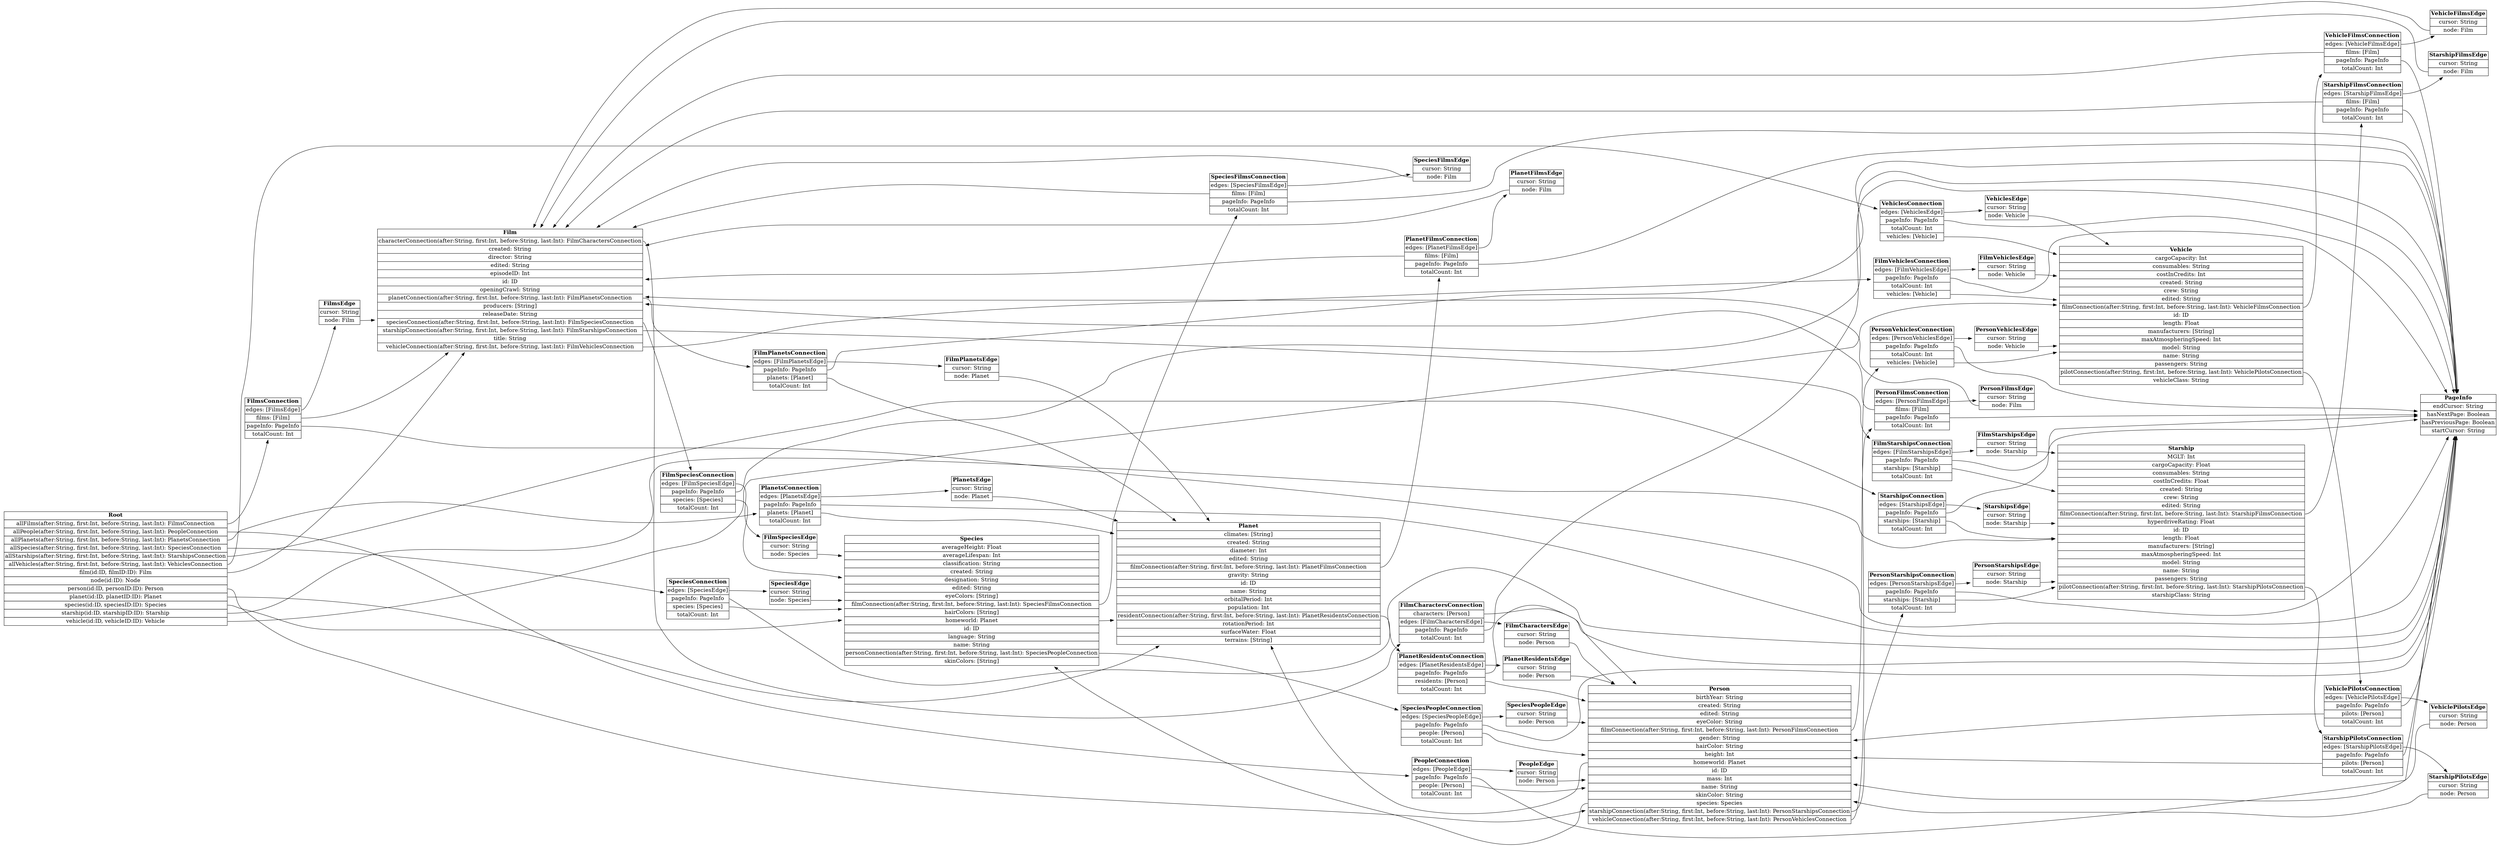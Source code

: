digraph erd {
graph [
  rankdir = "LR"
];
node [
  fontsize = "16"
  shape = "plaintext"
];
edge [
];
Root [label=<<TABLE BORDER="0" CELLBORDER="1" CELLSPACING="0"><TR><TD><B>Root</B></TD></TR><TR><TD PORT="allFilmsport">allFilms(after:String, first:Int, before:String, last:Int): FilmsConnection</TD></TR>,<TR><TD PORT="allPeopleport">allPeople(after:String, first:Int, before:String, last:Int): PeopleConnection</TD></TR>,<TR><TD PORT="allPlanetsport">allPlanets(after:String, first:Int, before:String, last:Int): PlanetsConnection</TD></TR>,<TR><TD PORT="allSpeciesport">allSpecies(after:String, first:Int, before:String, last:Int): SpeciesConnection</TD></TR>,<TR><TD PORT="allStarshipsport">allStarships(after:String, first:Int, before:String, last:Int): StarshipsConnection</TD></TR>,<TR><TD PORT="allVehiclesport">allVehicles(after:String, first:Int, before:String, last:Int): VehiclesConnection</TD></TR>,<TR><TD PORT="filmport">film(id:ID, filmID:ID): Film</TD></TR>,<TR><TD PORT="nodeport">node(id:ID): Node</TD></TR>,<TR><TD PORT="personport">person(id:ID, personID:ID): Person</TD></TR>,<TR><TD PORT="planetport">planet(id:ID, planetID:ID): Planet</TD></TR>,<TR><TD PORT="speciesport">species(id:ID, speciesID:ID): Species</TD></TR>,<TR><TD PORT="starshipport">starship(id:ID, starshipID:ID): Starship</TD></TR>,<TR><TD PORT="vehicleport">vehicle(id:ID, vehicleID:ID): Vehicle</TD></TR></TABLE>>];
FilmsConnection [label=<<TABLE BORDER="0" CELLBORDER="1" CELLSPACING="0"><TR><TD><B>FilmsConnection</B></TD></TR><TR><TD PORT="edgesport">edges: [FilmsEdge]</TD></TR>,<TR><TD PORT="filmsport">films: [Film]</TD></TR>,<TR><TD PORT="pageInfoport">pageInfo: PageInfo</TD></TR>,<TR><TD PORT="totalCountport">totalCount: Int</TD></TR></TABLE>>];
Film [label=<<TABLE BORDER="0" CELLBORDER="1" CELLSPACING="0"><TR><TD><B>Film</B></TD></TR><TR><TD PORT="characterConnectionport">characterConnection(after:String, first:Int, before:String, last:Int): FilmCharactersConnection</TD></TR>,<TR><TD PORT="createdport">created: String</TD></TR>,<TR><TD PORT="directorport">director: String</TD></TR>,<TR><TD PORT="editedport">edited: String</TD></TR>,<TR><TD PORT="episodeIDport">episodeID: Int</TD></TR>,<TR><TD PORT="idport">id: ID</TD></TR>,<TR><TD PORT="openingCrawlport">openingCrawl: String</TD></TR>,<TR><TD PORT="planetConnectionport">planetConnection(after:String, first:Int, before:String, last:Int): FilmPlanetsConnection</TD></TR>,<TR><TD PORT="producersport">producers: [String]</TD></TR>,<TR><TD PORT="releaseDateport">releaseDate: String</TD></TR>,<TR><TD PORT="speciesConnectionport">speciesConnection(after:String, first:Int, before:String, last:Int): FilmSpeciesConnection</TD></TR>,<TR><TD PORT="starshipConnectionport">starshipConnection(after:String, first:Int, before:String, last:Int): FilmStarshipsConnection</TD></TR>,<TR><TD PORT="titleport">title: String</TD></TR>,<TR><TD PORT="vehicleConnectionport">vehicleConnection(after:String, first:Int, before:String, last:Int): FilmVehiclesConnection</TD></TR></TABLE>>];
PeopleConnection [label=<<TABLE BORDER="0" CELLBORDER="1" CELLSPACING="0"><TR><TD><B>PeopleConnection</B></TD></TR><TR><TD PORT="edgesport">edges: [PeopleEdge]</TD></TR>,<TR><TD PORT="pageInfoport">pageInfo: PageInfo</TD></TR>,<TR><TD PORT="peopleport">people: [Person]</TD></TR>,<TR><TD PORT="totalCountport">totalCount: Int</TD></TR></TABLE>>];
Person [label=<<TABLE BORDER="0" CELLBORDER="1" CELLSPACING="0"><TR><TD><B>Person</B></TD></TR><TR><TD PORT="birthYearport">birthYear: String</TD></TR>,<TR><TD PORT="createdport">created: String</TD></TR>,<TR><TD PORT="editedport">edited: String</TD></TR>,<TR><TD PORT="eyeColorport">eyeColor: String</TD></TR>,<TR><TD PORT="filmConnectionport">filmConnection(after:String, first:Int, before:String, last:Int): PersonFilmsConnection</TD></TR>,<TR><TD PORT="genderport">gender: String</TD></TR>,<TR><TD PORT="hairColorport">hairColor: String</TD></TR>,<TR><TD PORT="heightport">height: Int</TD></TR>,<TR><TD PORT="homeworldport">homeworld: Planet</TD></TR>,<TR><TD PORT="idport">id: ID</TD></TR>,<TR><TD PORT="massport">mass: Int</TD></TR>,<TR><TD PORT="nameport">name: String</TD></TR>,<TR><TD PORT="skinColorport">skinColor: String</TD></TR>,<TR><TD PORT="speciesport">species: Species</TD></TR>,<TR><TD PORT="starshipConnectionport">starshipConnection(after:String, first:Int, before:String, last:Int): PersonStarshipsConnection</TD></TR>,<TR><TD PORT="vehicleConnectionport">vehicleConnection(after:String, first:Int, before:String, last:Int): PersonVehiclesConnection</TD></TR></TABLE>>];
PlanetsConnection [label=<<TABLE BORDER="0" CELLBORDER="1" CELLSPACING="0"><TR><TD><B>PlanetsConnection</B></TD></TR><TR><TD PORT="edgesport">edges: [PlanetsEdge]</TD></TR>,<TR><TD PORT="pageInfoport">pageInfo: PageInfo</TD></TR>,<TR><TD PORT="planetsport">planets: [Planet]</TD></TR>,<TR><TD PORT="totalCountport">totalCount: Int</TD></TR></TABLE>>];
Planet [label=<<TABLE BORDER="0" CELLBORDER="1" CELLSPACING="0"><TR><TD><B>Planet</B></TD></TR><TR><TD PORT="climatesport">climates: [String]</TD></TR>,<TR><TD PORT="createdport">created: String</TD></TR>,<TR><TD PORT="diameterport">diameter: Int</TD></TR>,<TR><TD PORT="editedport">edited: String</TD></TR>,<TR><TD PORT="filmConnectionport">filmConnection(after:String, first:Int, before:String, last:Int): PlanetFilmsConnection</TD></TR>,<TR><TD PORT="gravityport">gravity: String</TD></TR>,<TR><TD PORT="idport">id: ID</TD></TR>,<TR><TD PORT="nameport">name: String</TD></TR>,<TR><TD PORT="orbitalPeriodport">orbitalPeriod: Int</TD></TR>,<TR><TD PORT="populationport">population: Int</TD></TR>,<TR><TD PORT="residentConnectionport">residentConnection(after:String, first:Int, before:String, last:Int): PlanetResidentsConnection</TD></TR>,<TR><TD PORT="rotationPeriodport">rotationPeriod: Int</TD></TR>,<TR><TD PORT="surfaceWaterport">surfaceWater: Float</TD></TR>,<TR><TD PORT="terrainsport">terrains: [String]</TD></TR></TABLE>>];
SpeciesConnection [label=<<TABLE BORDER="0" CELLBORDER="1" CELLSPACING="0"><TR><TD><B>SpeciesConnection</B></TD></TR><TR><TD PORT="edgesport">edges: [SpeciesEdge]</TD></TR>,<TR><TD PORT="pageInfoport">pageInfo: PageInfo</TD></TR>,<TR><TD PORT="speciesport">species: [Species]</TD></TR>,<TR><TD PORT="totalCountport">totalCount: Int</TD></TR></TABLE>>];
Species [label=<<TABLE BORDER="0" CELLBORDER="1" CELLSPACING="0"><TR><TD><B>Species</B></TD></TR><TR><TD PORT="averageHeightport">averageHeight: Float</TD></TR>,<TR><TD PORT="averageLifespanport">averageLifespan: Int</TD></TR>,<TR><TD PORT="classificationport">classification: String</TD></TR>,<TR><TD PORT="createdport">created: String</TD></TR>,<TR><TD PORT="designationport">designation: String</TD></TR>,<TR><TD PORT="editedport">edited: String</TD></TR>,<TR><TD PORT="eyeColorsport">eyeColors: [String]</TD></TR>,<TR><TD PORT="filmConnectionport">filmConnection(after:String, first:Int, before:String, last:Int): SpeciesFilmsConnection</TD></TR>,<TR><TD PORT="hairColorsport">hairColors: [String]</TD></TR>,<TR><TD PORT="homeworldport">homeworld: Planet</TD></TR>,<TR><TD PORT="idport">id: ID</TD></TR>,<TR><TD PORT="languageport">language: String</TD></TR>,<TR><TD PORT="nameport">name: String</TD></TR>,<TR><TD PORT="personConnectionport">personConnection(after:String, first:Int, before:String, last:Int): SpeciesPeopleConnection</TD></TR>,<TR><TD PORT="skinColorsport">skinColors: [String]</TD></TR></TABLE>>];
StarshipsConnection [label=<<TABLE BORDER="0" CELLBORDER="1" CELLSPACING="0"><TR><TD><B>StarshipsConnection</B></TD></TR><TR><TD PORT="edgesport">edges: [StarshipsEdge]</TD></TR>,<TR><TD PORT="pageInfoport">pageInfo: PageInfo</TD></TR>,<TR><TD PORT="starshipsport">starships: [Starship]</TD></TR>,<TR><TD PORT="totalCountport">totalCount: Int</TD></TR></TABLE>>];
Starship [label=<<TABLE BORDER="0" CELLBORDER="1" CELLSPACING="0"><TR><TD><B>Starship</B></TD></TR><TR><TD PORT="MGLTport">MGLT: Int</TD></TR>,<TR><TD PORT="cargoCapacityport">cargoCapacity: Float</TD></TR>,<TR><TD PORT="consumablesport">consumables: String</TD></TR>,<TR><TD PORT="costInCreditsport">costInCredits: Float</TD></TR>,<TR><TD PORT="createdport">created: String</TD></TR>,<TR><TD PORT="crewport">crew: String</TD></TR>,<TR><TD PORT="editedport">edited: String</TD></TR>,<TR><TD PORT="filmConnectionport">filmConnection(after:String, first:Int, before:String, last:Int): StarshipFilmsConnection</TD></TR>,<TR><TD PORT="hyperdriveRatingport">hyperdriveRating: Float</TD></TR>,<TR><TD PORT="idport">id: ID</TD></TR>,<TR><TD PORT="lengthport">length: Float</TD></TR>,<TR><TD PORT="manufacturersport">manufacturers: [String]</TD></TR>,<TR><TD PORT="maxAtmospheringSpeedport">maxAtmospheringSpeed: Int</TD></TR>,<TR><TD PORT="modelport">model: String</TD></TR>,<TR><TD PORT="nameport">name: String</TD></TR>,<TR><TD PORT="passengersport">passengers: String</TD></TR>,<TR><TD PORT="pilotConnectionport">pilotConnection(after:String, first:Int, before:String, last:Int): StarshipPilotsConnection</TD></TR>,<TR><TD PORT="starshipClassport">starshipClass: String</TD></TR></TABLE>>];
VehiclesConnection [label=<<TABLE BORDER="0" CELLBORDER="1" CELLSPACING="0"><TR><TD><B>VehiclesConnection</B></TD></TR><TR><TD PORT="edgesport">edges: [VehiclesEdge]</TD></TR>,<TR><TD PORT="pageInfoport">pageInfo: PageInfo</TD></TR>,<TR><TD PORT="totalCountport">totalCount: Int</TD></TR>,<TR><TD PORT="vehiclesport">vehicles: [Vehicle]</TD></TR></TABLE>>];
Vehicle [label=<<TABLE BORDER="0" CELLBORDER="1" CELLSPACING="0"><TR><TD><B>Vehicle</B></TD></TR><TR><TD PORT="cargoCapacityport">cargoCapacity: Int</TD></TR>,<TR><TD PORT="consumablesport">consumables: String</TD></TR>,<TR><TD PORT="costInCreditsport">costInCredits: Int</TD></TR>,<TR><TD PORT="createdport">created: String</TD></TR>,<TR><TD PORT="crewport">crew: String</TD></TR>,<TR><TD PORT="editedport">edited: String</TD></TR>,<TR><TD PORT="filmConnectionport">filmConnection(after:String, first:Int, before:String, last:Int): VehicleFilmsConnection</TD></TR>,<TR><TD PORT="idport">id: ID</TD></TR>,<TR><TD PORT="lengthport">length: Float</TD></TR>,<TR><TD PORT="manufacturersport">manufacturers: [String]</TD></TR>,<TR><TD PORT="maxAtmospheringSpeedport">maxAtmospheringSpeed: Int</TD></TR>,<TR><TD PORT="modelport">model: String</TD></TR>,<TR><TD PORT="nameport">name: String</TD></TR>,<TR><TD PORT="passengersport">passengers: String</TD></TR>,<TR><TD PORT="pilotConnectionport">pilotConnection(after:String, first:Int, before:String, last:Int): VehiclePilotsConnection</TD></TR>,<TR><TD PORT="vehicleClassport">vehicleClass: String</TD></TR></TABLE>>];
PageInfo [label=<<TABLE BORDER="0" CELLBORDER="1" CELLSPACING="0"><TR><TD><B>PageInfo</B></TD></TR><TR><TD PORT="endCursorport">endCursor: String</TD></TR>,<TR><TD PORT="hasNextPageport">hasNextPage: Boolean</TD></TR>,<TR><TD PORT="hasPreviousPageport">hasPreviousPage: Boolean</TD></TR>,<TR><TD PORT="startCursorport">startCursor: String</TD></TR></TABLE>>];
FilmsEdge [label=<<TABLE BORDER="0" CELLBORDER="1" CELLSPACING="0"><TR><TD><B>FilmsEdge</B></TD></TR><TR><TD PORT="cursorport">cursor: String</TD></TR>,<TR><TD PORT="nodeport">node: Film</TD></TR></TABLE>>];
FilmSpeciesConnection [label=<<TABLE BORDER="0" CELLBORDER="1" CELLSPACING="0"><TR><TD><B>FilmSpeciesConnection</B></TD></TR><TR><TD PORT="edgesport">edges: [FilmSpeciesEdge]</TD></TR>,<TR><TD PORT="pageInfoport">pageInfo: PageInfo</TD></TR>,<TR><TD PORT="speciesport">species: [Species]</TD></TR>,<TR><TD PORT="totalCountport">totalCount: Int</TD></TR></TABLE>>];
FilmStarshipsConnection [label=<<TABLE BORDER="0" CELLBORDER="1" CELLSPACING="0"><TR><TD><B>FilmStarshipsConnection</B></TD></TR><TR><TD PORT="edgesport">edges: [FilmStarshipsEdge]</TD></TR>,<TR><TD PORT="pageInfoport">pageInfo: PageInfo</TD></TR>,<TR><TD PORT="starshipsport">starships: [Starship]</TD></TR>,<TR><TD PORT="totalCountport">totalCount: Int</TD></TR></TABLE>>];
FilmVehiclesConnection [label=<<TABLE BORDER="0" CELLBORDER="1" CELLSPACING="0"><TR><TD><B>FilmVehiclesConnection</B></TD></TR><TR><TD PORT="edgesport">edges: [FilmVehiclesEdge]</TD></TR>,<TR><TD PORT="pageInfoport">pageInfo: PageInfo</TD></TR>,<TR><TD PORT="totalCountport">totalCount: Int</TD></TR>,<TR><TD PORT="vehiclesport">vehicles: [Vehicle]</TD></TR></TABLE>>];
FilmCharactersConnection [label=<<TABLE BORDER="0" CELLBORDER="1" CELLSPACING="0"><TR><TD><B>FilmCharactersConnection</B></TD></TR><TR><TD PORT="charactersport">characters: [Person]</TD></TR>,<TR><TD PORT="edgesport">edges: [FilmCharactersEdge]</TD></TR>,<TR><TD PORT="pageInfoport">pageInfo: PageInfo</TD></TR>,<TR><TD PORT="totalCountport">totalCount: Int</TD></TR></TABLE>>];
FilmPlanetsConnection [label=<<TABLE BORDER="0" CELLBORDER="1" CELLSPACING="0"><TR><TD><B>FilmPlanetsConnection</B></TD></TR><TR><TD PORT="edgesport">edges: [FilmPlanetsEdge]</TD></TR>,<TR><TD PORT="pageInfoport">pageInfo: PageInfo</TD></TR>,<TR><TD PORT="planetsport">planets: [Planet]</TD></TR>,<TR><TD PORT="totalCountport">totalCount: Int</TD></TR></TABLE>>];
PeopleEdge [label=<<TABLE BORDER="0" CELLBORDER="1" CELLSPACING="0"><TR><TD><B>PeopleEdge</B></TD></TR><TR><TD PORT="cursorport">cursor: String</TD></TR>,<TR><TD PORT="nodeport">node: Person</TD></TR></TABLE>>];
PersonFilmsConnection [label=<<TABLE BORDER="0" CELLBORDER="1" CELLSPACING="0"><TR><TD><B>PersonFilmsConnection</B></TD></TR><TR><TD PORT="edgesport">edges: [PersonFilmsEdge]</TD></TR>,<TR><TD PORT="filmsport">films: [Film]</TD></TR>,<TR><TD PORT="pageInfoport">pageInfo: PageInfo</TD></TR>,<TR><TD PORT="totalCountport">totalCount: Int</TD></TR></TABLE>>];
PersonStarshipsConnection [label=<<TABLE BORDER="0" CELLBORDER="1" CELLSPACING="0"><TR><TD><B>PersonStarshipsConnection</B></TD></TR><TR><TD PORT="edgesport">edges: [PersonStarshipsEdge]</TD></TR>,<TR><TD PORT="pageInfoport">pageInfo: PageInfo</TD></TR>,<TR><TD PORT="starshipsport">starships: [Starship]</TD></TR>,<TR><TD PORT="totalCountport">totalCount: Int</TD></TR></TABLE>>];
PersonVehiclesConnection [label=<<TABLE BORDER="0" CELLBORDER="1" CELLSPACING="0"><TR><TD><B>PersonVehiclesConnection</B></TD></TR><TR><TD PORT="edgesport">edges: [PersonVehiclesEdge]</TD></TR>,<TR><TD PORT="pageInfoport">pageInfo: PageInfo</TD></TR>,<TR><TD PORT="totalCountport">totalCount: Int</TD></TR>,<TR><TD PORT="vehiclesport">vehicles: [Vehicle]</TD></TR></TABLE>>];
PlanetsEdge [label=<<TABLE BORDER="0" CELLBORDER="1" CELLSPACING="0"><TR><TD><B>PlanetsEdge</B></TD></TR><TR><TD PORT="cursorport">cursor: String</TD></TR>,<TR><TD PORT="nodeport">node: Planet</TD></TR></TABLE>>];
PlanetResidentsConnection [label=<<TABLE BORDER="0" CELLBORDER="1" CELLSPACING="0"><TR><TD><B>PlanetResidentsConnection</B></TD></TR><TR><TD PORT="edgesport">edges: [PlanetResidentsEdge]</TD></TR>,<TR><TD PORT="pageInfoport">pageInfo: PageInfo</TD></TR>,<TR><TD PORT="residentsport">residents: [Person]</TD></TR>,<TR><TD PORT="totalCountport">totalCount: Int</TD></TR></TABLE>>];
PlanetFilmsConnection [label=<<TABLE BORDER="0" CELLBORDER="1" CELLSPACING="0"><TR><TD><B>PlanetFilmsConnection</B></TD></TR><TR><TD PORT="edgesport">edges: [PlanetFilmsEdge]</TD></TR>,<TR><TD PORT="filmsport">films: [Film]</TD></TR>,<TR><TD PORT="pageInfoport">pageInfo: PageInfo</TD></TR>,<TR><TD PORT="totalCountport">totalCount: Int</TD></TR></TABLE>>];
SpeciesEdge [label=<<TABLE BORDER="0" CELLBORDER="1" CELLSPACING="0"><TR><TD><B>SpeciesEdge</B></TD></TR><TR><TD PORT="cursorport">cursor: String</TD></TR>,<TR><TD PORT="nodeport">node: Species</TD></TR></TABLE>>];
SpeciesPeopleConnection [label=<<TABLE BORDER="0" CELLBORDER="1" CELLSPACING="0"><TR><TD><B>SpeciesPeopleConnection</B></TD></TR><TR><TD PORT="edgesport">edges: [SpeciesPeopleEdge]</TD></TR>,<TR><TD PORT="pageInfoport">pageInfo: PageInfo</TD></TR>,<TR><TD PORT="peopleport">people: [Person]</TD></TR>,<TR><TD PORT="totalCountport">totalCount: Int</TD></TR></TABLE>>];
SpeciesFilmsConnection [label=<<TABLE BORDER="0" CELLBORDER="1" CELLSPACING="0"><TR><TD><B>SpeciesFilmsConnection</B></TD></TR><TR><TD PORT="edgesport">edges: [SpeciesFilmsEdge]</TD></TR>,<TR><TD PORT="filmsport">films: [Film]</TD></TR>,<TR><TD PORT="pageInfoport">pageInfo: PageInfo</TD></TR>,<TR><TD PORT="totalCountport">totalCount: Int</TD></TR></TABLE>>];
StarshipsEdge [label=<<TABLE BORDER="0" CELLBORDER="1" CELLSPACING="0"><TR><TD><B>StarshipsEdge</B></TD></TR><TR><TD PORT="cursorport">cursor: String</TD></TR>,<TR><TD PORT="nodeport">node: Starship</TD></TR></TABLE>>];
StarshipPilotsConnection [label=<<TABLE BORDER="0" CELLBORDER="1" CELLSPACING="0"><TR><TD><B>StarshipPilotsConnection</B></TD></TR><TR><TD PORT="edgesport">edges: [StarshipPilotsEdge]</TD></TR>,<TR><TD PORT="pageInfoport">pageInfo: PageInfo</TD></TR>,<TR><TD PORT="pilotsport">pilots: [Person]</TD></TR>,<TR><TD PORT="totalCountport">totalCount: Int</TD></TR></TABLE>>];
StarshipFilmsConnection [label=<<TABLE BORDER="0" CELLBORDER="1" CELLSPACING="0"><TR><TD><B>StarshipFilmsConnection</B></TD></TR><TR><TD PORT="edgesport">edges: [StarshipFilmsEdge]</TD></TR>,<TR><TD PORT="filmsport">films: [Film]</TD></TR>,<TR><TD PORT="pageInfoport">pageInfo: PageInfo</TD></TR>,<TR><TD PORT="totalCountport">totalCount: Int</TD></TR></TABLE>>];
VehiclesEdge [label=<<TABLE BORDER="0" CELLBORDER="1" CELLSPACING="0"><TR><TD><B>VehiclesEdge</B></TD></TR><TR><TD PORT="cursorport">cursor: String</TD></TR>,<TR><TD PORT="nodeport">node: Vehicle</TD></TR></TABLE>>];
VehiclePilotsConnection [label=<<TABLE BORDER="0" CELLBORDER="1" CELLSPACING="0"><TR><TD><B>VehiclePilotsConnection</B></TD></TR><TR><TD PORT="edgesport">edges: [VehiclePilotsEdge]</TD></TR>,<TR><TD PORT="pageInfoport">pageInfo: PageInfo</TD></TR>,<TR><TD PORT="pilotsport">pilots: [Person]</TD></TR>,<TR><TD PORT="totalCountport">totalCount: Int</TD></TR></TABLE>>];
VehicleFilmsConnection [label=<<TABLE BORDER="0" CELLBORDER="1" CELLSPACING="0"><TR><TD><B>VehicleFilmsConnection</B></TD></TR><TR><TD PORT="edgesport">edges: [VehicleFilmsEdge]</TD></TR>,<TR><TD PORT="filmsport">films: [Film]</TD></TR>,<TR><TD PORT="pageInfoport">pageInfo: PageInfo</TD></TR>,<TR><TD PORT="totalCountport">totalCount: Int</TD></TR></TABLE>>];
FilmSpeciesEdge [label=<<TABLE BORDER="0" CELLBORDER="1" CELLSPACING="0"><TR><TD><B>FilmSpeciesEdge</B></TD></TR><TR><TD PORT="cursorport">cursor: String</TD></TR>,<TR><TD PORT="nodeport">node: Species</TD></TR></TABLE>>];
FilmStarshipsEdge [label=<<TABLE BORDER="0" CELLBORDER="1" CELLSPACING="0"><TR><TD><B>FilmStarshipsEdge</B></TD></TR><TR><TD PORT="cursorport">cursor: String</TD></TR>,<TR><TD PORT="nodeport">node: Starship</TD></TR></TABLE>>];
FilmVehiclesEdge [label=<<TABLE BORDER="0" CELLBORDER="1" CELLSPACING="0"><TR><TD><B>FilmVehiclesEdge</B></TD></TR><TR><TD PORT="cursorport">cursor: String</TD></TR>,<TR><TD PORT="nodeport">node: Vehicle</TD></TR></TABLE>>];
FilmCharactersEdge [label=<<TABLE BORDER="0" CELLBORDER="1" CELLSPACING="0"><TR><TD><B>FilmCharactersEdge</B></TD></TR><TR><TD PORT="cursorport">cursor: String</TD></TR>,<TR><TD PORT="nodeport">node: Person</TD></TR></TABLE>>];
FilmPlanetsEdge [label=<<TABLE BORDER="0" CELLBORDER="1" CELLSPACING="0"><TR><TD><B>FilmPlanetsEdge</B></TD></TR><TR><TD PORT="cursorport">cursor: String</TD></TR>,<TR><TD PORT="nodeport">node: Planet</TD></TR></TABLE>>];
PersonFilmsEdge [label=<<TABLE BORDER="0" CELLBORDER="1" CELLSPACING="0"><TR><TD><B>PersonFilmsEdge</B></TD></TR><TR><TD PORT="cursorport">cursor: String</TD></TR>,<TR><TD PORT="nodeport">node: Film</TD></TR></TABLE>>];
PersonStarshipsEdge [label=<<TABLE BORDER="0" CELLBORDER="1" CELLSPACING="0"><TR><TD><B>PersonStarshipsEdge</B></TD></TR><TR><TD PORT="cursorport">cursor: String</TD></TR>,<TR><TD PORT="nodeport">node: Starship</TD></TR></TABLE>>];
PersonVehiclesEdge [label=<<TABLE BORDER="0" CELLBORDER="1" CELLSPACING="0"><TR><TD><B>PersonVehiclesEdge</B></TD></TR><TR><TD PORT="cursorport">cursor: String</TD></TR>,<TR><TD PORT="nodeport">node: Vehicle</TD></TR></TABLE>>];
PlanetResidentsEdge [label=<<TABLE BORDER="0" CELLBORDER="1" CELLSPACING="0"><TR><TD><B>PlanetResidentsEdge</B></TD></TR><TR><TD PORT="cursorport">cursor: String</TD></TR>,<TR><TD PORT="nodeport">node: Person</TD></TR></TABLE>>];
PlanetFilmsEdge [label=<<TABLE BORDER="0" CELLBORDER="1" CELLSPACING="0"><TR><TD><B>PlanetFilmsEdge</B></TD></TR><TR><TD PORT="cursorport">cursor: String</TD></TR>,<TR><TD PORT="nodeport">node: Film</TD></TR></TABLE>>];
SpeciesPeopleEdge [label=<<TABLE BORDER="0" CELLBORDER="1" CELLSPACING="0"><TR><TD><B>SpeciesPeopleEdge</B></TD></TR><TR><TD PORT="cursorport">cursor: String</TD></TR>,<TR><TD PORT="nodeport">node: Person</TD></TR></TABLE>>];
SpeciesFilmsEdge [label=<<TABLE BORDER="0" CELLBORDER="1" CELLSPACING="0"><TR><TD><B>SpeciesFilmsEdge</B></TD></TR><TR><TD PORT="cursorport">cursor: String</TD></TR>,<TR><TD PORT="nodeport">node: Film</TD></TR></TABLE>>];
StarshipPilotsEdge [label=<<TABLE BORDER="0" CELLBORDER="1" CELLSPACING="0"><TR><TD><B>StarshipPilotsEdge</B></TD></TR><TR><TD PORT="cursorport">cursor: String</TD></TR>,<TR><TD PORT="nodeport">node: Person</TD></TR></TABLE>>];
StarshipFilmsEdge [label=<<TABLE BORDER="0" CELLBORDER="1" CELLSPACING="0"><TR><TD><B>StarshipFilmsEdge</B></TD></TR><TR><TD PORT="cursorport">cursor: String</TD></TR>,<TR><TD PORT="nodeport">node: Film</TD></TR></TABLE>>];
VehiclePilotsEdge [label=<<TABLE BORDER="0" CELLBORDER="1" CELLSPACING="0"><TR><TD><B>VehiclePilotsEdge</B></TD></TR><TR><TD PORT="cursorport">cursor: String</TD></TR>,<TR><TD PORT="nodeport">node: Person</TD></TR></TABLE>>];
VehicleFilmsEdge [label=<<TABLE BORDER="0" CELLBORDER="1" CELLSPACING="0"><TR><TD><B>VehicleFilmsEdge</B></TD></TR><TR><TD PORT="cursorport">cursor: String</TD></TR>,<TR><TD PORT="nodeport">node: Film</TD></TR></TABLE>>];

Root:allFilmsport -> FilmsConnection
Root:allPeopleport -> PeopleConnection
Root:allPlanetsport -> PlanetsConnection
Root:allSpeciesport -> SpeciesConnection
Root:allStarshipsport -> StarshipsConnection
Root:allVehiclesport -> VehiclesConnection
Root:filmport -> Film
Root:personport -> Person
Root:planetport -> Planet
Root:speciesport -> Species
Root:starshipport -> Starship
Root:vehicleport -> Vehicle
FilmsConnection:edgesport -> FilmsEdge
FilmsConnection:filmsport -> Film
FilmsConnection:pageInfoport -> PageInfo
Film:characterConnectionport -> FilmCharactersConnection
Film:planetConnectionport -> FilmPlanetsConnection
Film:speciesConnectionport -> FilmSpeciesConnection
Film:starshipConnectionport -> FilmStarshipsConnection
Film:vehicleConnectionport -> FilmVehiclesConnection
PeopleConnection:edgesport -> PeopleEdge
PeopleConnection:pageInfoport -> PageInfo
PeopleConnection:peopleport -> Person
Person:filmConnectionport -> PersonFilmsConnection
Person:homeworldport -> Planet
Person:speciesport -> Species
Person:starshipConnectionport -> PersonStarshipsConnection
Person:vehicleConnectionport -> PersonVehiclesConnection
PlanetsConnection:edgesport -> PlanetsEdge
PlanetsConnection:pageInfoport -> PageInfo
PlanetsConnection:planetsport -> Planet
Planet:filmConnectionport -> PlanetFilmsConnection
Planet:residentConnectionport -> PlanetResidentsConnection
SpeciesConnection:edgesport -> SpeciesEdge
SpeciesConnection:pageInfoport -> PageInfo
SpeciesConnection:speciesport -> Species
Species:filmConnectionport -> SpeciesFilmsConnection
Species:homeworldport -> Planet
Species:personConnectionport -> SpeciesPeopleConnection
StarshipsConnection:edgesport -> StarshipsEdge
StarshipsConnection:pageInfoport -> PageInfo
StarshipsConnection:starshipsport -> Starship
Starship:filmConnectionport -> StarshipFilmsConnection
Starship:pilotConnectionport -> StarshipPilotsConnection
VehiclesConnection:edgesport -> VehiclesEdge
VehiclesConnection:pageInfoport -> PageInfo
VehiclesConnection:vehiclesport -> Vehicle
Vehicle:filmConnectionport -> VehicleFilmsConnection
Vehicle:pilotConnectionport -> VehiclePilotsConnection
FilmsEdge:nodeport -> Film
FilmSpeciesConnection:edgesport -> FilmSpeciesEdge
FilmSpeciesConnection:pageInfoport -> PageInfo
FilmSpeciesConnection:speciesport -> Species
FilmStarshipsConnection:edgesport -> FilmStarshipsEdge
FilmStarshipsConnection:pageInfoport -> PageInfo
FilmStarshipsConnection:starshipsport -> Starship
FilmVehiclesConnection:edgesport -> FilmVehiclesEdge
FilmVehiclesConnection:pageInfoport -> PageInfo
FilmVehiclesConnection:vehiclesport -> Vehicle
FilmCharactersConnection:charactersport -> Person
FilmCharactersConnection:edgesport -> FilmCharactersEdge
FilmCharactersConnection:pageInfoport -> PageInfo
FilmPlanetsConnection:edgesport -> FilmPlanetsEdge
FilmPlanetsConnection:pageInfoport -> PageInfo
FilmPlanetsConnection:planetsport -> Planet
PeopleEdge:nodeport -> Person
PersonFilmsConnection:edgesport -> PersonFilmsEdge
PersonFilmsConnection:filmsport -> Film
PersonFilmsConnection:pageInfoport -> PageInfo
PersonStarshipsConnection:edgesport -> PersonStarshipsEdge
PersonStarshipsConnection:pageInfoport -> PageInfo
PersonStarshipsConnection:starshipsport -> Starship
PersonVehiclesConnection:edgesport -> PersonVehiclesEdge
PersonVehiclesConnection:pageInfoport -> PageInfo
PersonVehiclesConnection:vehiclesport -> Vehicle
PlanetsEdge:nodeport -> Planet
PlanetResidentsConnection:edgesport -> PlanetResidentsEdge
PlanetResidentsConnection:pageInfoport -> PageInfo
PlanetResidentsConnection:residentsport -> Person
PlanetFilmsConnection:edgesport -> PlanetFilmsEdge
PlanetFilmsConnection:filmsport -> Film
PlanetFilmsConnection:pageInfoport -> PageInfo
SpeciesEdge:nodeport -> Species
SpeciesPeopleConnection:edgesport -> SpeciesPeopleEdge
SpeciesPeopleConnection:pageInfoport -> PageInfo
SpeciesPeopleConnection:peopleport -> Person
SpeciesFilmsConnection:edgesport -> SpeciesFilmsEdge
SpeciesFilmsConnection:filmsport -> Film
SpeciesFilmsConnection:pageInfoport -> PageInfo
StarshipsEdge:nodeport -> Starship
StarshipPilotsConnection:edgesport -> StarshipPilotsEdge
StarshipPilotsConnection:pageInfoport -> PageInfo
StarshipPilotsConnection:pilotsport -> Person
StarshipFilmsConnection:edgesport -> StarshipFilmsEdge
StarshipFilmsConnection:filmsport -> Film
StarshipFilmsConnection:pageInfoport -> PageInfo
VehiclesEdge:nodeport -> Vehicle
VehiclePilotsConnection:edgesport -> VehiclePilotsEdge
VehiclePilotsConnection:pageInfoport -> PageInfo
VehiclePilotsConnection:pilotsport -> Person
VehicleFilmsConnection:edgesport -> VehicleFilmsEdge
VehicleFilmsConnection:filmsport -> Film
VehicleFilmsConnection:pageInfoport -> PageInfo
FilmSpeciesEdge:nodeport -> Species
FilmStarshipsEdge:nodeport -> Starship
FilmVehiclesEdge:nodeport -> Vehicle
FilmCharactersEdge:nodeport -> Person
FilmPlanetsEdge:nodeport -> Planet
PersonFilmsEdge:nodeport -> Film
PersonStarshipsEdge:nodeport -> Starship
PersonVehiclesEdge:nodeport -> Vehicle
PlanetResidentsEdge:nodeport -> Person
PlanetFilmsEdge:nodeport -> Film
SpeciesPeopleEdge:nodeport -> Person
SpeciesFilmsEdge:nodeport -> Film
StarshipPilotsEdge:nodeport -> Person
StarshipFilmsEdge:nodeport -> Film
VehiclePilotsEdge:nodeport -> Person
VehicleFilmsEdge:nodeport -> Film
}
